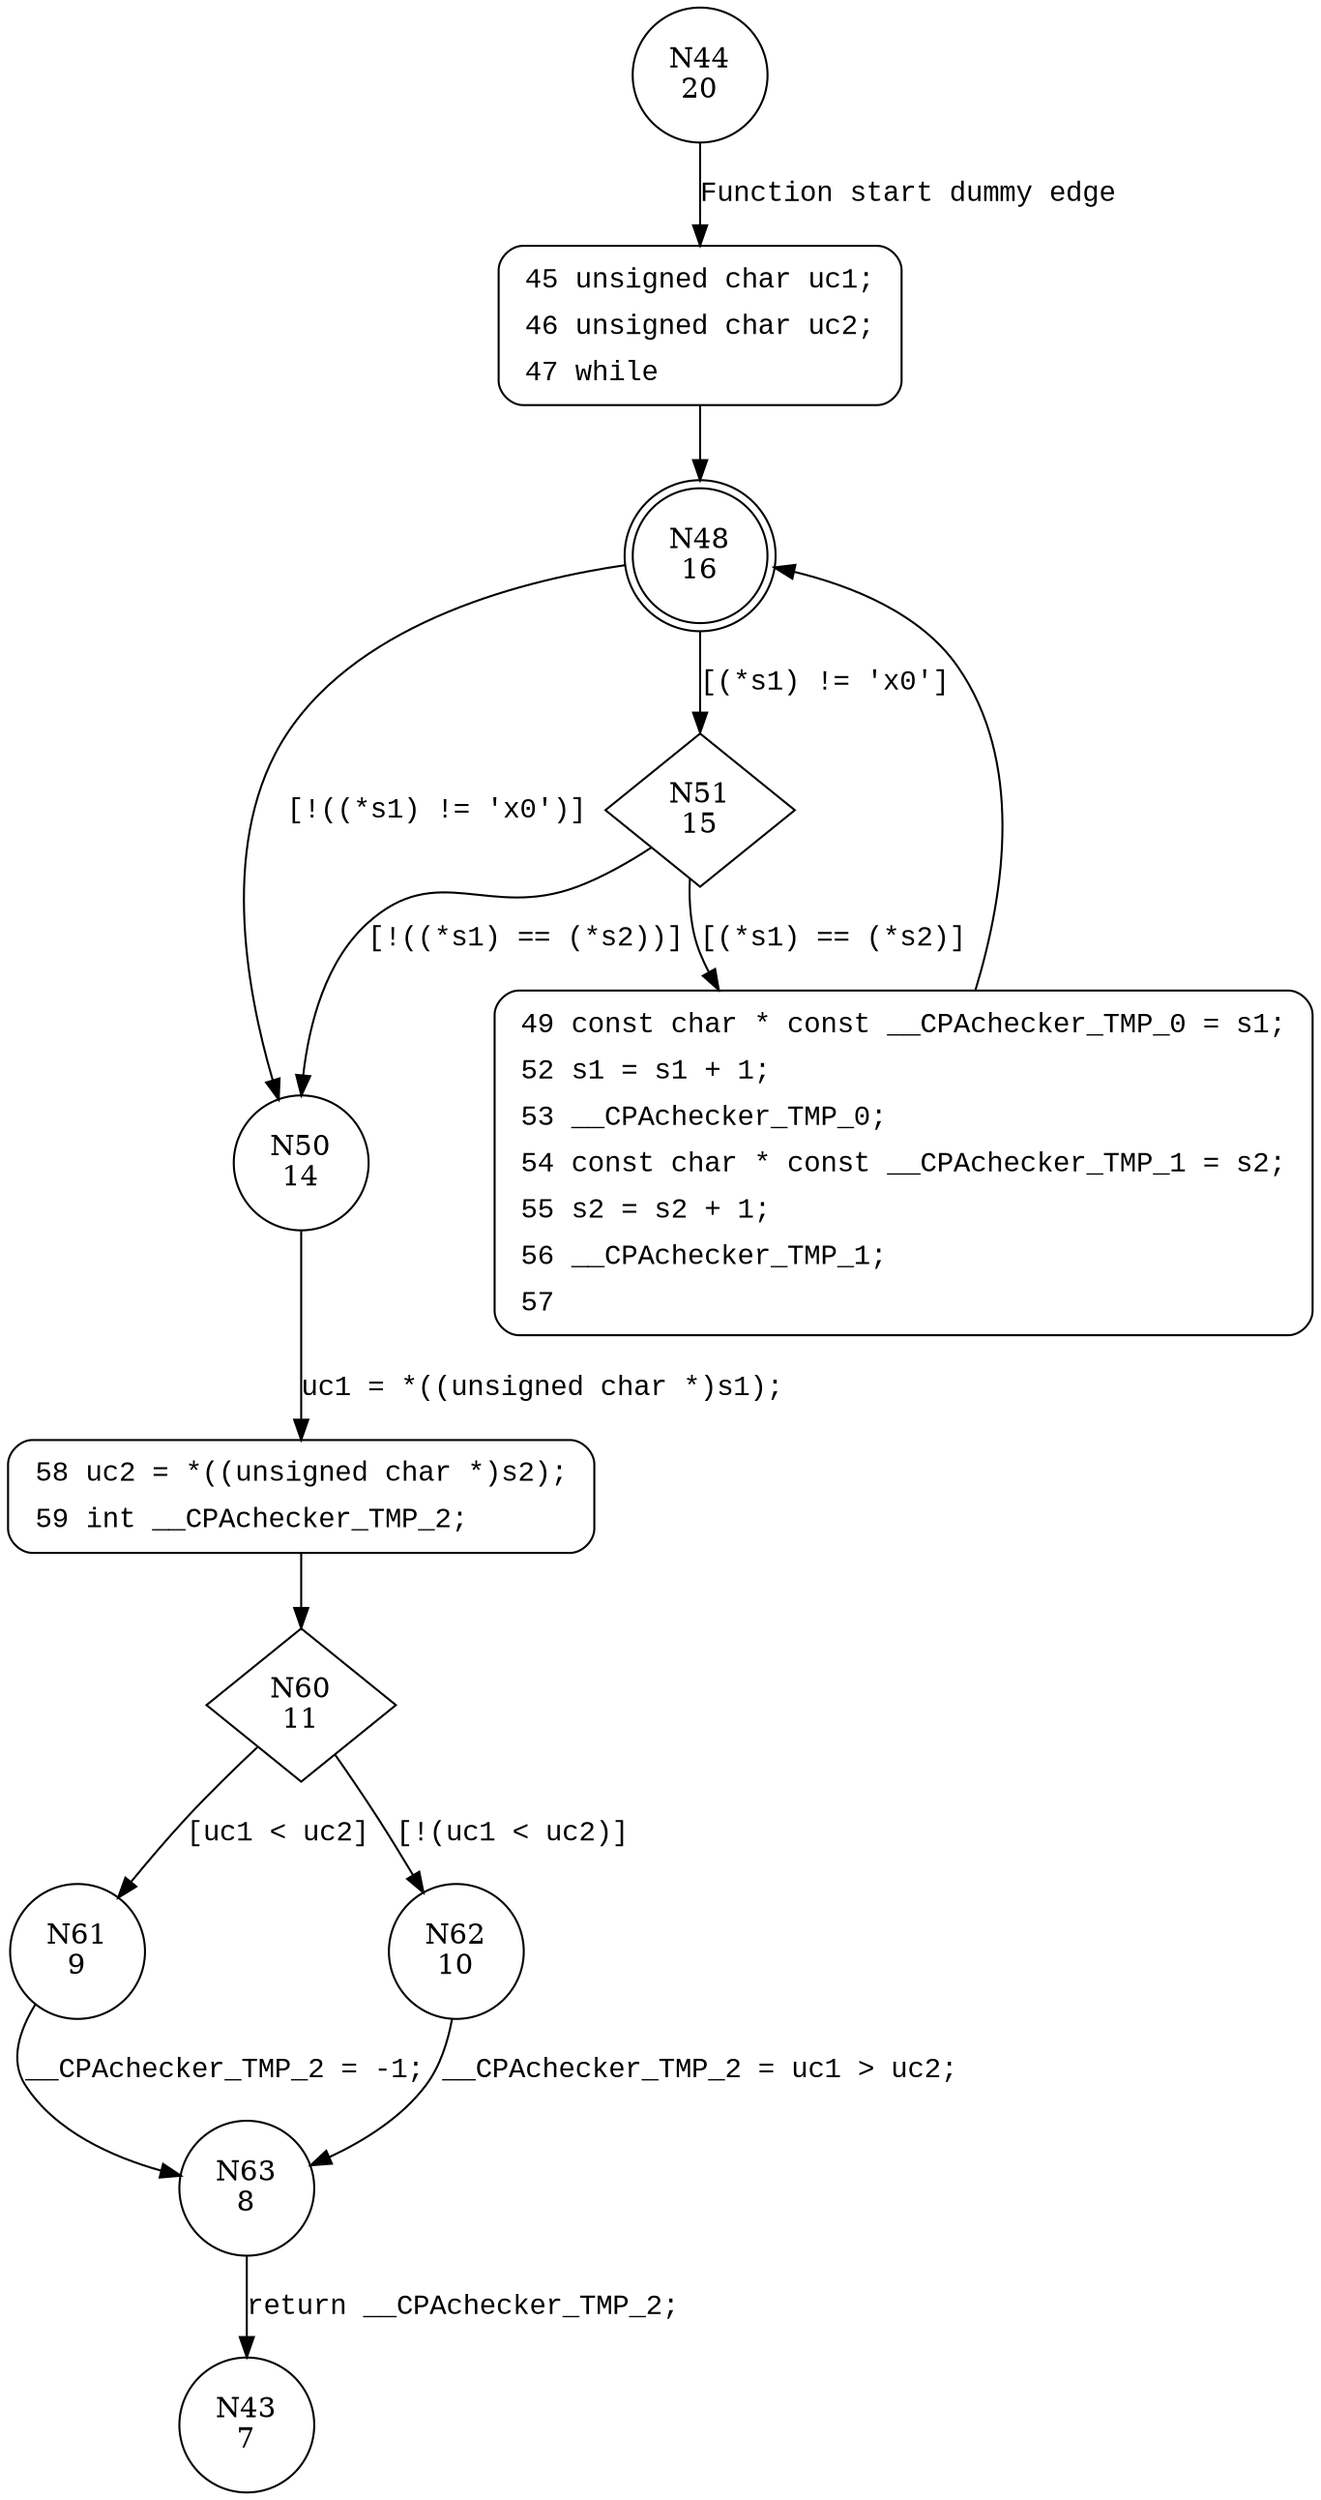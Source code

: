 digraph cstrcmp {
44 [shape="circle" label="N44\n20"]
45 [shape="circle" label="N45\n19"]
48 [shape="doublecircle" label="N48\n16"]
51 [shape="diamond" label="N51\n15"]
50 [shape="circle" label="N50\n14"]
58 [shape="circle" label="N58\n13"]
60 [shape="diamond" label="N60\n11"]
61 [shape="circle" label="N61\n9"]
62 [shape="circle" label="N62\n10"]
63 [shape="circle" label="N63\n8"]
43 [shape="circle" label="N43\n7"]
49 [shape="circle" label="N49\n6"]
45 [style="filled,bold" penwidth="1" fillcolor="white" fontname="Courier New" shape="Mrecord" label=<<table border="0" cellborder="0" cellpadding="3" bgcolor="white"><tr><td align="right">45</td><td align="left">unsigned char uc1;</td></tr><tr><td align="right">46</td><td align="left">unsigned char uc2;</td></tr><tr><td align="right">47</td><td align="left">while</td></tr></table>>]
45 -> 48[label=""]
58 [style="filled,bold" penwidth="1" fillcolor="white" fontname="Courier New" shape="Mrecord" label=<<table border="0" cellborder="0" cellpadding="3" bgcolor="white"><tr><td align="right">58</td><td align="left">uc2 = *((unsigned char *)s2);</td></tr><tr><td align="right">59</td><td align="left">int __CPAchecker_TMP_2;</td></tr></table>>]
58 -> 60[label=""]
49 [style="filled,bold" penwidth="1" fillcolor="white" fontname="Courier New" shape="Mrecord" label=<<table border="0" cellborder="0" cellpadding="3" bgcolor="white"><tr><td align="right">49</td><td align="left">const char * const __CPAchecker_TMP_0 = s1;</td></tr><tr><td align="right">52</td><td align="left">s1 = s1 + 1;</td></tr><tr><td align="right">53</td><td align="left">__CPAchecker_TMP_0;</td></tr><tr><td align="right">54</td><td align="left">const char * const __CPAchecker_TMP_1 = s2;</td></tr><tr><td align="right">55</td><td align="left">s2 = s2 + 1;</td></tr><tr><td align="right">56</td><td align="left">__CPAchecker_TMP_1;</td></tr><tr><td align="right">57</td><td align="left"></td></tr></table>>]
49 -> 48[label=""]
44 -> 45 [label="Function start dummy edge" fontname="Courier New"]
48 -> 51 [label="[(*s1) != '\x0']" fontname="Courier New"]
48 -> 50 [label="[!((*s1) != '\x0')]" fontname="Courier New"]
50 -> 58 [label="uc1 = *((unsigned char *)s1);" fontname="Courier New"]
60 -> 61 [label="[uc1 < uc2]" fontname="Courier New"]
60 -> 62 [label="[!(uc1 < uc2)]" fontname="Courier New"]
63 -> 43 [label="return __CPAchecker_TMP_2;" fontname="Courier New"]
51 -> 49 [label="[(*s1) == (*s2)]" fontname="Courier New"]
51 -> 50 [label="[!((*s1) == (*s2))]" fontname="Courier New"]
62 -> 63 [label="__CPAchecker_TMP_2 = uc1 > uc2;" fontname="Courier New"]
61 -> 63 [label="__CPAchecker_TMP_2 = -1;" fontname="Courier New"]
}